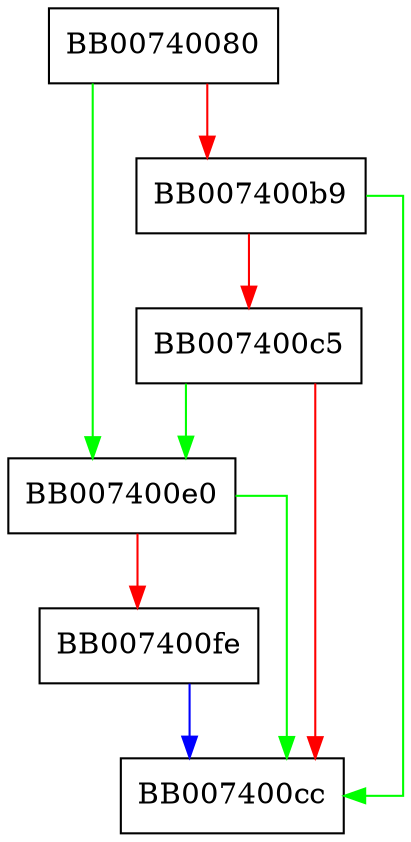 digraph pkey_dsa_sign {
  node [shape="box"];
  graph [splines=ortho];
  BB00740080 -> BB007400e0 [color="green"];
  BB00740080 -> BB007400b9 [color="red"];
  BB007400b9 -> BB007400cc [color="green"];
  BB007400b9 -> BB007400c5 [color="red"];
  BB007400c5 -> BB007400e0 [color="green"];
  BB007400c5 -> BB007400cc [color="red"];
  BB007400e0 -> BB007400cc [color="green"];
  BB007400e0 -> BB007400fe [color="red"];
  BB007400fe -> BB007400cc [color="blue"];
}
